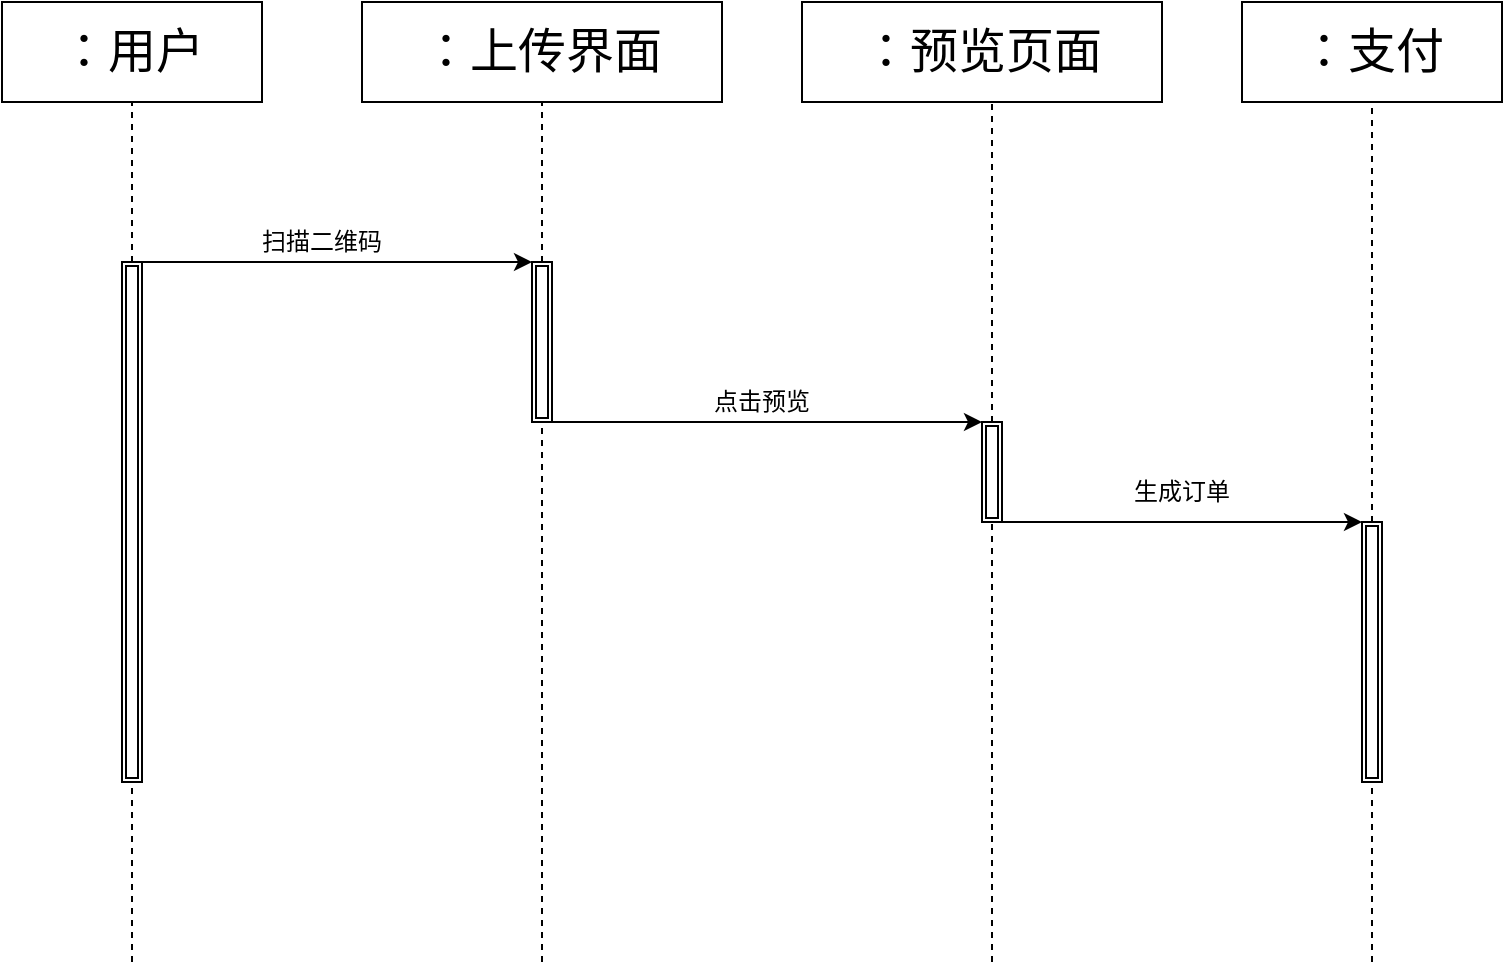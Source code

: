 <mxfile version="21.3.5" type="github">
  <diagram id="prtHgNgQTEPvFCAcTncT" name="Page-1">
    <mxGraphModel dx="1290" dy="581" grid="1" gridSize="10" guides="1" tooltips="1" connect="1" arrows="1" fold="1" page="1" pageScale="1" pageWidth="827" pageHeight="1169" math="0" shadow="0">
      <root>
        <mxCell id="0" />
        <mxCell id="1" parent="0" />
        <mxCell id="4D4lXi7kT4WF2amMB0ri-7" value="" style="group" vertex="1" connectable="0" parent="1">
          <mxGeometry x="20" y="70" width="130" height="50" as="geometry" />
        </mxCell>
        <mxCell id="4D4lXi7kT4WF2amMB0ri-1" value="" style="rounded=0;whiteSpace=wrap;html=1;" vertex="1" parent="4D4lXi7kT4WF2amMB0ri-7">
          <mxGeometry width="130" height="50" as="geometry" />
        </mxCell>
        <mxCell id="4D4lXi7kT4WF2amMB0ri-2" value="&lt;font style=&quot;font-size: 24px;&quot;&gt;：用户&lt;/font&gt;" style="text;html=1;strokeColor=none;fillColor=none;align=center;verticalAlign=middle;whiteSpace=wrap;rounded=0;" vertex="1" parent="4D4lXi7kT4WF2amMB0ri-7">
          <mxGeometry x="10" y="10" width="110" height="30" as="geometry" />
        </mxCell>
        <mxCell id="4D4lXi7kT4WF2amMB0ri-11" value="" style="group" vertex="1" connectable="0" parent="1">
          <mxGeometry x="200" y="70" width="180" height="50" as="geometry" />
        </mxCell>
        <mxCell id="4D4lXi7kT4WF2amMB0ri-9" value="" style="rounded=0;whiteSpace=wrap;html=1;container=0;" vertex="1" parent="4D4lXi7kT4WF2amMB0ri-11">
          <mxGeometry width="180" height="50" as="geometry" />
        </mxCell>
        <mxCell id="4D4lXi7kT4WF2amMB0ri-10" value="&lt;font style=&quot;font-size: 24px;&quot;&gt;：上传界面&lt;/font&gt;" style="text;html=1;strokeColor=none;fillColor=none;align=center;verticalAlign=middle;whiteSpace=wrap;rounded=0;container=0;" vertex="1" parent="4D4lXi7kT4WF2amMB0ri-11">
          <mxGeometry x="10" y="10" width="160" height="30" as="geometry" />
        </mxCell>
        <mxCell id="4D4lXi7kT4WF2amMB0ri-12" value="" style="endArrow=none;dashed=1;html=1;rounded=0;entryX=0.5;entryY=1;entryDx=0;entryDy=0;" edge="1" parent="1" target="4D4lXi7kT4WF2amMB0ri-1">
          <mxGeometry width="50" height="50" relative="1" as="geometry">
            <mxPoint x="85" y="200" as="sourcePoint" />
            <mxPoint x="440" y="270" as="targetPoint" />
          </mxGeometry>
        </mxCell>
        <mxCell id="4D4lXi7kT4WF2amMB0ri-14" value="" style="shape=ext;double=1;rounded=0;whiteSpace=wrap;html=1;" vertex="1" parent="1">
          <mxGeometry x="80" y="200" width="10" height="260" as="geometry" />
        </mxCell>
        <mxCell id="4D4lXi7kT4WF2amMB0ri-16" value="" style="endArrow=none;dashed=1;html=1;rounded=0;entryX=0.5;entryY=1;entryDx=0;entryDy=0;" edge="1" parent="1" target="4D4lXi7kT4WF2amMB0ri-9">
          <mxGeometry width="50" height="50" relative="1" as="geometry">
            <mxPoint x="290" y="200" as="sourcePoint" />
            <mxPoint x="320" y="160" as="targetPoint" />
          </mxGeometry>
        </mxCell>
        <mxCell id="4D4lXi7kT4WF2amMB0ri-17" value="" style="shape=ext;double=1;rounded=0;whiteSpace=wrap;html=1;" vertex="1" parent="1">
          <mxGeometry x="285" y="200" width="10" height="80" as="geometry" />
        </mxCell>
        <mxCell id="4D4lXi7kT4WF2amMB0ri-18" value="" style="endArrow=classic;html=1;rounded=0;exitX=1;exitY=0;exitDx=0;exitDy=0;entryX=0;entryY=0;entryDx=0;entryDy=0;" edge="1" parent="1" source="4D4lXi7kT4WF2amMB0ri-14" target="4D4lXi7kT4WF2amMB0ri-17">
          <mxGeometry width="50" height="50" relative="1" as="geometry">
            <mxPoint x="390" y="320" as="sourcePoint" />
            <mxPoint x="440" y="270" as="targetPoint" />
          </mxGeometry>
        </mxCell>
        <mxCell id="4D4lXi7kT4WF2amMB0ri-19" value="扫描二维码" style="text;html=1;strokeColor=none;fillColor=none;align=center;verticalAlign=middle;whiteSpace=wrap;rounded=0;" vertex="1" parent="1">
          <mxGeometry x="120" y="180" width="120" height="20" as="geometry" />
        </mxCell>
        <mxCell id="4D4lXi7kT4WF2amMB0ri-20" value="" style="group" vertex="1" connectable="0" parent="1">
          <mxGeometry x="420" y="70" width="180" height="50" as="geometry" />
        </mxCell>
        <mxCell id="4D4lXi7kT4WF2amMB0ri-21" value="" style="rounded=0;whiteSpace=wrap;html=1;container=0;" vertex="1" parent="4D4lXi7kT4WF2amMB0ri-20">
          <mxGeometry width="180" height="50" as="geometry" />
        </mxCell>
        <mxCell id="4D4lXi7kT4WF2amMB0ri-22" value="&lt;font style=&quot;font-size: 24px;&quot;&gt;：预览页面&lt;/font&gt;" style="text;html=1;strokeColor=none;fillColor=none;align=center;verticalAlign=middle;whiteSpace=wrap;rounded=0;container=0;" vertex="1" parent="4D4lXi7kT4WF2amMB0ri-20">
          <mxGeometry x="10" y="10" width="160" height="30" as="geometry" />
        </mxCell>
        <mxCell id="4D4lXi7kT4WF2amMB0ri-24" value="" style="endArrow=none;dashed=1;html=1;rounded=0;entryX=0.5;entryY=1;entryDx=0;entryDy=0;exitX=0.5;exitY=0;exitDx=0;exitDy=0;" edge="1" parent="1" source="4D4lXi7kT4WF2amMB0ri-25">
          <mxGeometry width="50" height="50" relative="1" as="geometry">
            <mxPoint x="510" y="270" as="sourcePoint" />
            <mxPoint x="515" y="120" as="targetPoint" />
          </mxGeometry>
        </mxCell>
        <mxCell id="4D4lXi7kT4WF2amMB0ri-25" value="" style="shape=ext;double=1;rounded=0;whiteSpace=wrap;html=1;" vertex="1" parent="1">
          <mxGeometry x="510" y="280" width="10" height="50" as="geometry" />
        </mxCell>
        <mxCell id="4D4lXi7kT4WF2amMB0ri-26" value="" style="endArrow=none;dashed=1;html=1;rounded=0;entryX=0.5;entryY=1;entryDx=0;entryDy=0;" edge="1" parent="1" target="4D4lXi7kT4WF2amMB0ri-25">
          <mxGeometry width="50" height="50" relative="1" as="geometry">
            <mxPoint x="515" y="550" as="sourcePoint" />
            <mxPoint x="517" y="340" as="targetPoint" />
          </mxGeometry>
        </mxCell>
        <mxCell id="4D4lXi7kT4WF2amMB0ri-27" value="" style="endArrow=classic;html=1;rounded=0;exitX=1;exitY=0;exitDx=0;exitDy=0;" edge="1" parent="1">
          <mxGeometry width="50" height="50" relative="1" as="geometry">
            <mxPoint x="295" y="280" as="sourcePoint" />
            <mxPoint x="510" y="280" as="targetPoint" />
          </mxGeometry>
        </mxCell>
        <mxCell id="4D4lXi7kT4WF2amMB0ri-28" value="点击预览" style="text;html=1;strokeColor=none;fillColor=none;align=center;verticalAlign=middle;whiteSpace=wrap;rounded=0;" vertex="1" parent="1">
          <mxGeometry x="370" y="260" width="60" height="20" as="geometry" />
        </mxCell>
        <mxCell id="4D4lXi7kT4WF2amMB0ri-29" value="" style="group" vertex="1" connectable="0" parent="1">
          <mxGeometry x="640" y="70" width="130" height="50" as="geometry" />
        </mxCell>
        <mxCell id="4D4lXi7kT4WF2amMB0ri-30" value="" style="rounded=0;whiteSpace=wrap;html=1;" vertex="1" parent="4D4lXi7kT4WF2amMB0ri-29">
          <mxGeometry width="130" height="50" as="geometry" />
        </mxCell>
        <mxCell id="4D4lXi7kT4WF2amMB0ri-31" value="&lt;font style=&quot;font-size: 24px;&quot;&gt;：支付&lt;/font&gt;" style="text;html=1;strokeColor=none;fillColor=none;align=center;verticalAlign=middle;whiteSpace=wrap;rounded=0;" vertex="1" parent="4D4lXi7kT4WF2amMB0ri-29">
          <mxGeometry x="10" y="10" width="110" height="30" as="geometry" />
        </mxCell>
        <mxCell id="4D4lXi7kT4WF2amMB0ri-32" value="" style="endArrow=none;dashed=1;html=1;rounded=0;entryX=0.5;entryY=1;entryDx=0;entryDy=0;exitX=0.5;exitY=0;exitDx=0;exitDy=0;" edge="1" parent="1" source="4D4lXi7kT4WF2amMB0ri-33">
          <mxGeometry width="50" height="50" relative="1" as="geometry">
            <mxPoint x="705" y="200" as="sourcePoint" />
            <mxPoint x="705" y="120" as="targetPoint" />
          </mxGeometry>
        </mxCell>
        <mxCell id="4D4lXi7kT4WF2amMB0ri-33" value="" style="shape=ext;double=1;rounded=0;whiteSpace=wrap;html=1;" vertex="1" parent="1">
          <mxGeometry x="700" y="330" width="10" height="130" as="geometry" />
        </mxCell>
        <mxCell id="4D4lXi7kT4WF2amMB0ri-35" value="" style="endArrow=none;dashed=1;html=1;rounded=0;" edge="1" parent="1">
          <mxGeometry width="50" height="50" relative="1" as="geometry">
            <mxPoint x="705" y="550" as="sourcePoint" />
            <mxPoint x="705" y="460" as="targetPoint" />
          </mxGeometry>
        </mxCell>
        <mxCell id="4D4lXi7kT4WF2amMB0ri-37" value="" style="endArrow=classic;html=1;rounded=0;exitX=1;exitY=1;exitDx=0;exitDy=0;entryX=0;entryY=0;entryDx=0;entryDy=0;" edge="1" parent="1" source="4D4lXi7kT4WF2amMB0ri-25" target="4D4lXi7kT4WF2amMB0ri-33">
          <mxGeometry width="50" height="50" relative="1" as="geometry">
            <mxPoint x="580" y="410" as="sourcePoint" />
            <mxPoint x="630" y="360" as="targetPoint" />
          </mxGeometry>
        </mxCell>
        <mxCell id="4D4lXi7kT4WF2amMB0ri-38" value="" style="endArrow=none;dashed=1;html=1;rounded=0;" edge="1" parent="1">
          <mxGeometry width="50" height="50" relative="1" as="geometry">
            <mxPoint x="85" y="550" as="sourcePoint" />
            <mxPoint x="85" y="460" as="targetPoint" />
          </mxGeometry>
        </mxCell>
        <mxCell id="4D4lXi7kT4WF2amMB0ri-39" value="" style="endArrow=none;dashed=1;html=1;rounded=0;entryX=0.5;entryY=1;entryDx=0;entryDy=0;" edge="1" parent="1" target="4D4lXi7kT4WF2amMB0ri-17">
          <mxGeometry width="50" height="50" relative="1" as="geometry">
            <mxPoint x="290" y="550" as="sourcePoint" />
            <mxPoint x="300" y="360" as="targetPoint" />
          </mxGeometry>
        </mxCell>
        <mxCell id="4D4lXi7kT4WF2amMB0ri-40" value="生成订单" style="text;html=1;strokeColor=none;fillColor=none;align=center;verticalAlign=middle;whiteSpace=wrap;rounded=0;" vertex="1" parent="1">
          <mxGeometry x="580" y="300" width="60" height="30" as="geometry" />
        </mxCell>
      </root>
    </mxGraphModel>
  </diagram>
</mxfile>
